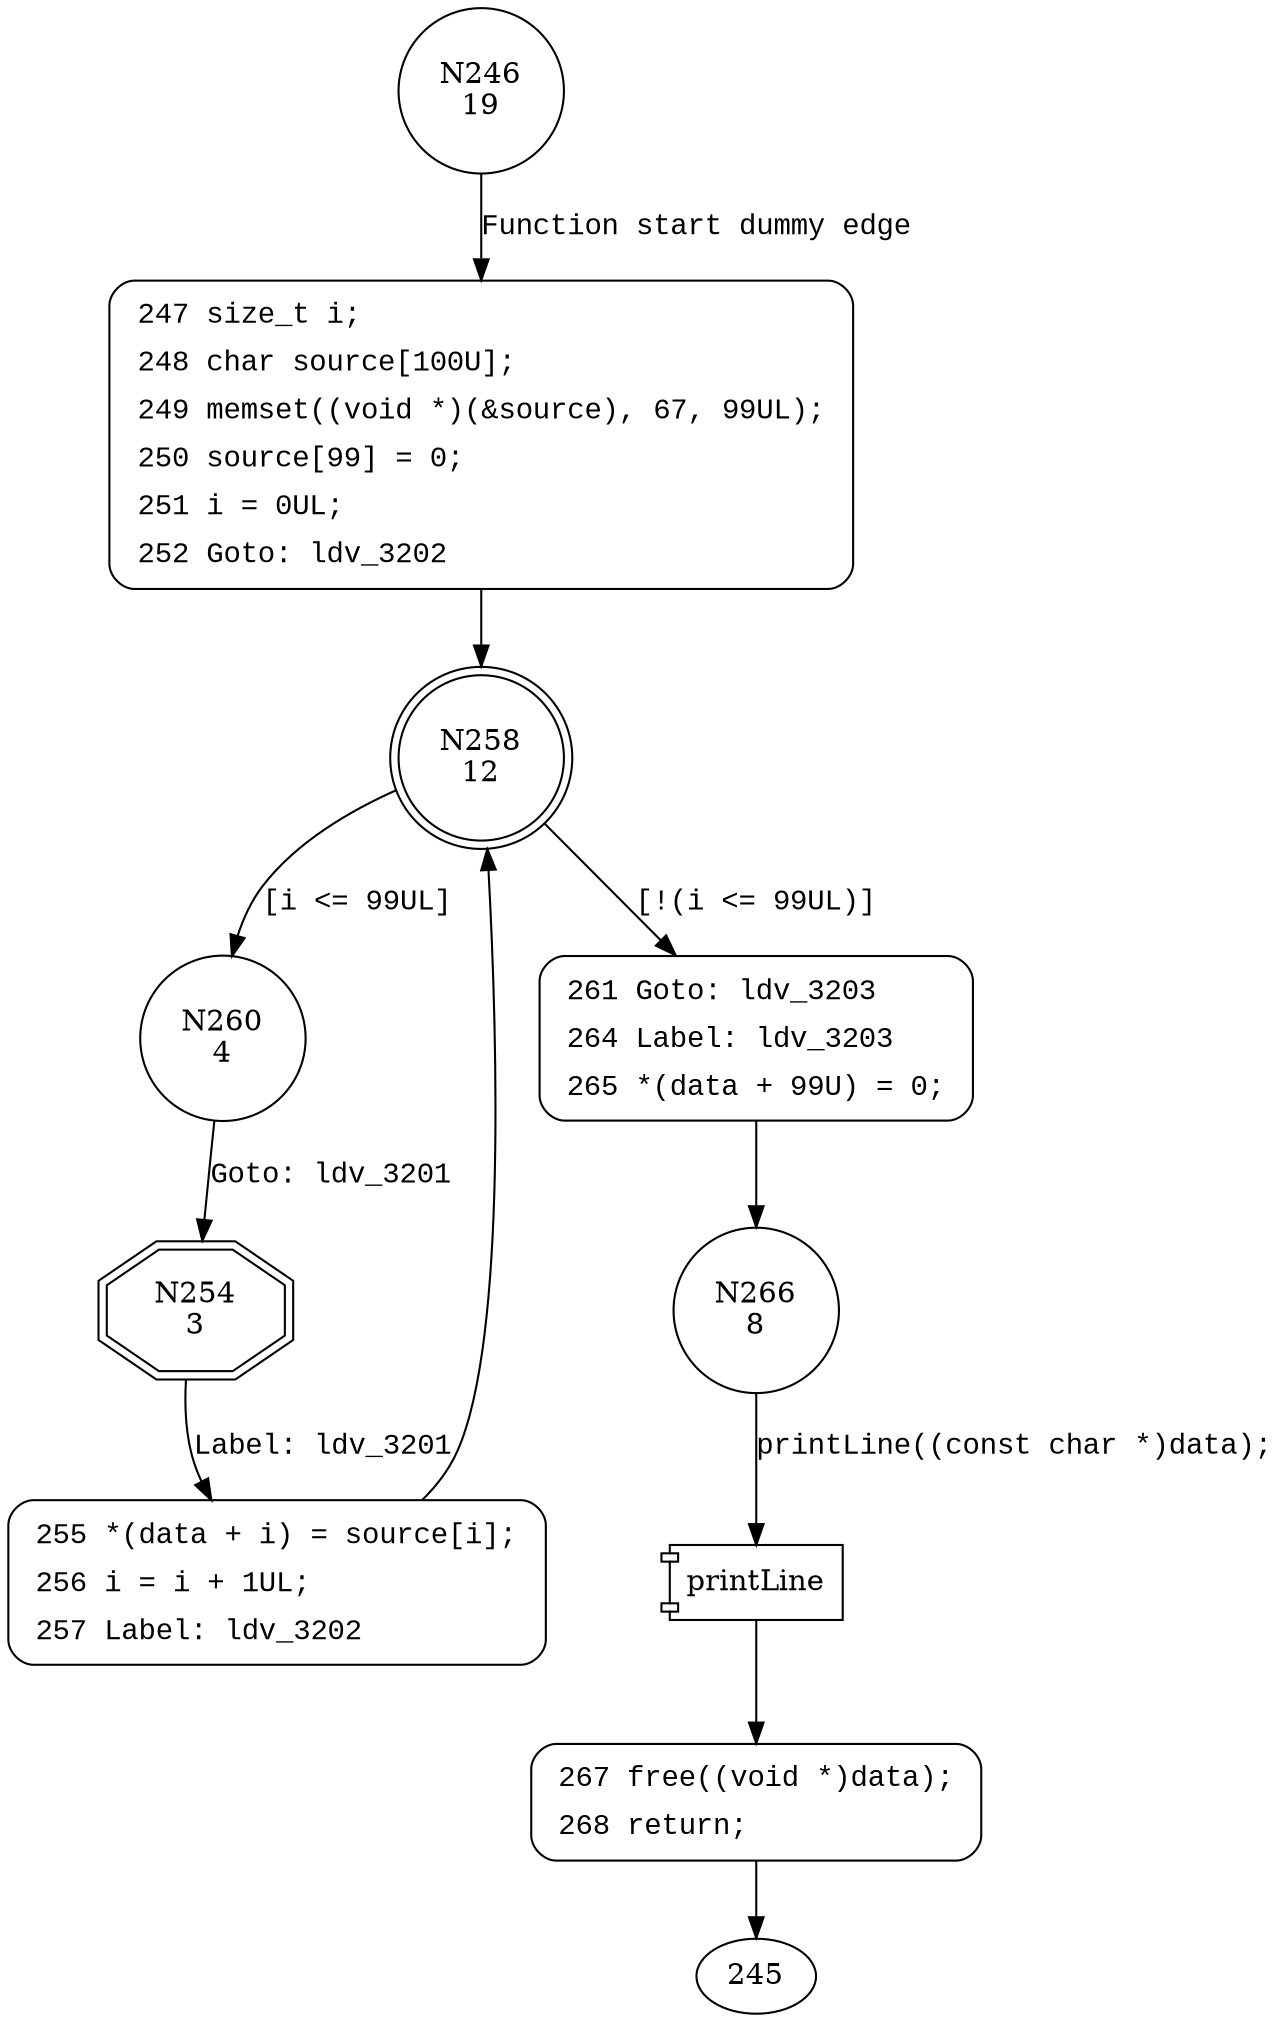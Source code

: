 digraph CWE122_Heap_Based_Buffer_Overflow__c_CWE805_char_loop_52c_goodG2BSink {
246 [shape="circle" label="N246\n19"]
247 [shape="circle" label="N247\n18"]
258 [shape="doublecircle" label="N258\n12"]
260 [shape="circle" label="N260\n4"]
261 [shape="circle" label="N261\n11"]
266 [shape="circle" label="N266\n8"]
267 [shape="circle" label="N267\n7"]
254 [shape="doubleoctagon" label="N254\n3"]
255 [shape="circle" label="N255\n2"]
247 [style="filled,bold" penwidth="1" fillcolor="white" fontname="Courier New" shape="Mrecord" label=<<table border="0" cellborder="0" cellpadding="3" bgcolor="white"><tr><td align="right">247</td><td align="left">size_t i;</td></tr><tr><td align="right">248</td><td align="left">char source[100U];</td></tr><tr><td align="right">249</td><td align="left">memset((void *)(&amp;source), 67, 99UL);</td></tr><tr><td align="right">250</td><td align="left">source[99] = 0;</td></tr><tr><td align="right">251</td><td align="left">i = 0UL;</td></tr><tr><td align="right">252</td><td align="left">Goto: ldv_3202</td></tr></table>>]
247 -> 258[label=""]
261 [style="filled,bold" penwidth="1" fillcolor="white" fontname="Courier New" shape="Mrecord" label=<<table border="0" cellborder="0" cellpadding="3" bgcolor="white"><tr><td align="right">261</td><td align="left">Goto: ldv_3203</td></tr><tr><td align="right">264</td><td align="left">Label: ldv_3203</td></tr><tr><td align="right">265</td><td align="left">*(data + 99U) = 0;</td></tr></table>>]
261 -> 266[label=""]
267 [style="filled,bold" penwidth="1" fillcolor="white" fontname="Courier New" shape="Mrecord" label=<<table border="0" cellborder="0" cellpadding="3" bgcolor="white"><tr><td align="right">267</td><td align="left">free((void *)data);</td></tr><tr><td align="right">268</td><td align="left">return;</td></tr></table>>]
267 -> 245[label=""]
255 [style="filled,bold" penwidth="1" fillcolor="white" fontname="Courier New" shape="Mrecord" label=<<table border="0" cellborder="0" cellpadding="3" bgcolor="white"><tr><td align="right">255</td><td align="left">*(data + i) = source[i];</td></tr><tr><td align="right">256</td><td align="left">i = i + 1UL;</td></tr><tr><td align="right">257</td><td align="left">Label: ldv_3202</td></tr></table>>]
255 -> 258[label=""]
246 -> 247 [label="Function start dummy edge" fontname="Courier New"]
258 -> 260 [label="[i <= 99UL]" fontname="Courier New"]
258 -> 261 [label="[!(i <= 99UL)]" fontname="Courier New"]
100030 [shape="component" label="printLine"]
266 -> 100030 [label="printLine((const char *)data);" fontname="Courier New"]
100030 -> 267 [label="" fontname="Courier New"]
260 -> 254 [label="Goto: ldv_3201" fontname="Courier New"]
254 -> 255 [label="Label: ldv_3201" fontname="Courier New"]
}